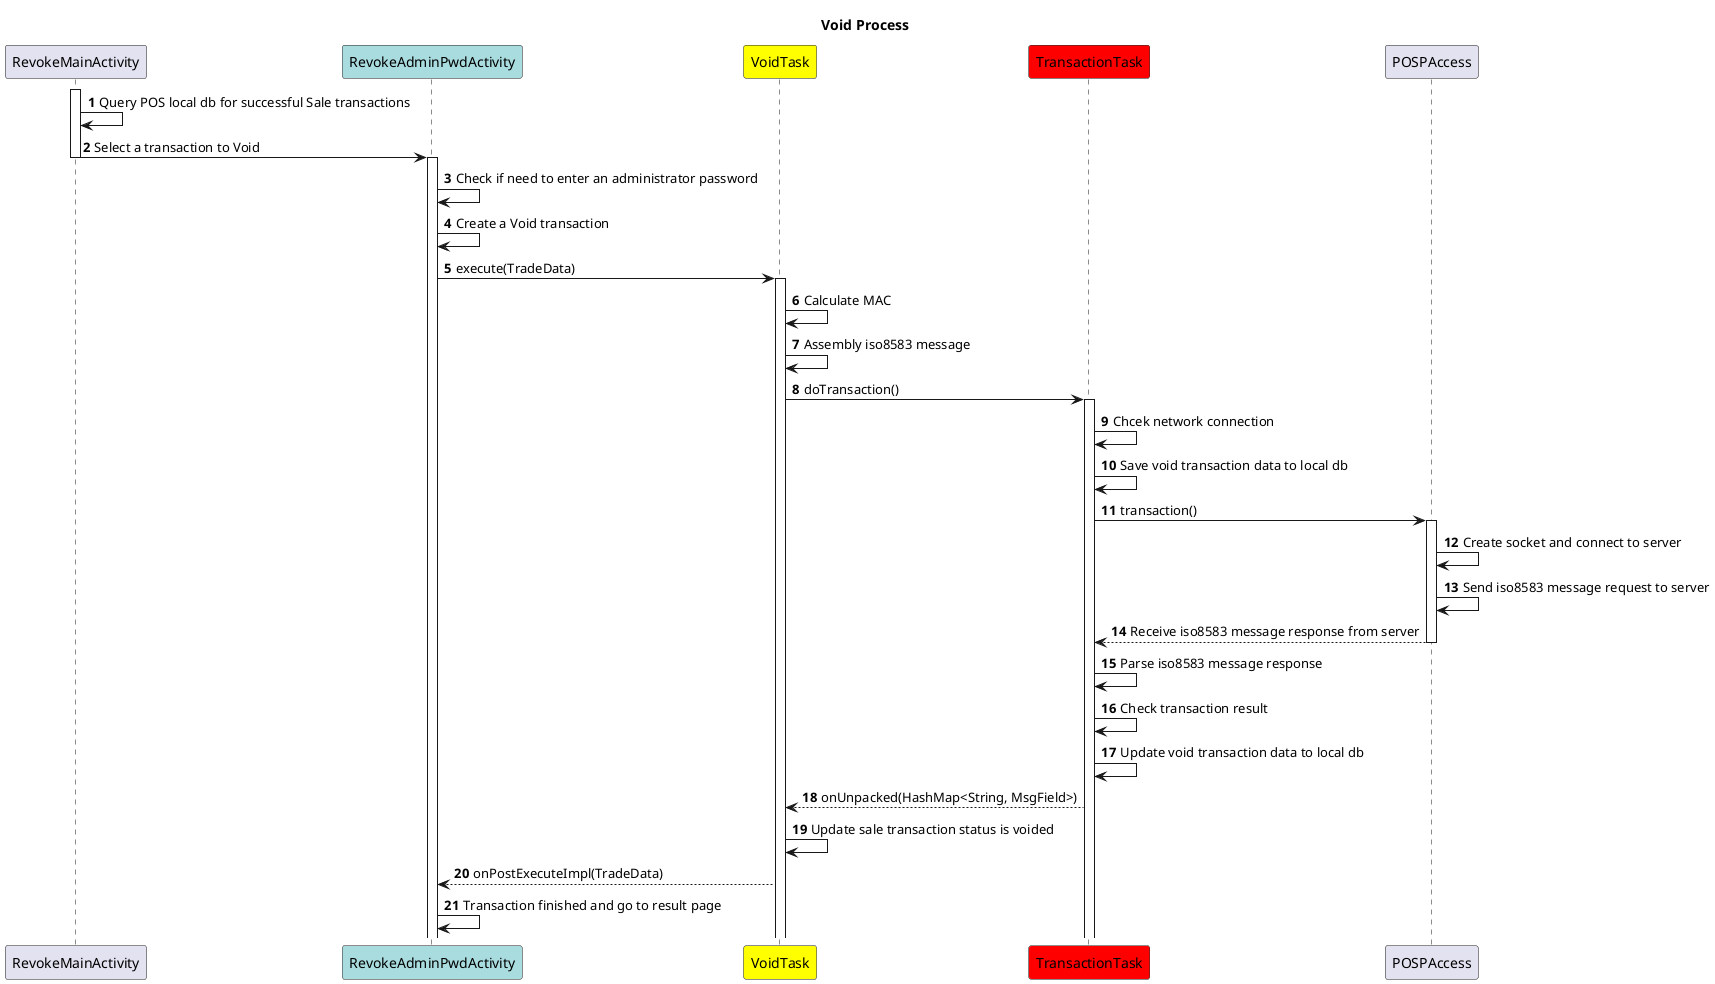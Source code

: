 @startuml

title Void Process

participant RevokeMainActivity

participant RevokeAdminPwdActivity #A9DCDF

participant VoidTask #Yellow

participant TransactionTask #RED

participant POSPAccess 

autonumber

activate RevokeMainActivity

RevokeMainActivity -> RevokeMainActivity: Query POS local db for successful Sale transactions

RevokeMainActivity -> RevokeAdminPwdActivity: Select a transaction to Void

deactivate RevokeMainActivity

activate RevokeAdminPwdActivity

RevokeAdminPwdActivity -> RevokeAdminPwdActivity: Check if need to enter an administrator password

RevokeAdminPwdActivity -> RevokeAdminPwdActivity: Create a Void transaction

RevokeAdminPwdActivity -> VoidTask: execute(TradeData)

activate VoidTask

VoidTask -> VoidTask: Calculate MAC

VoidTask -> VoidTask: Assembly iso8583 message

VoidTask -> TransactionTask: doTransaction()

activate TransactionTask

TransactionTask -> TransactionTask: Chcek network connection

TransactionTask -> TransactionTask: Save void transaction data to local db

TransactionTask -> POSPAccess: transaction()

activate POSPAccess

POSPAccess -> POSPAccess: Create socket and connect to server

POSPAccess -> POSPAccess: Send iso8583 message request to server

POSPAccess --> TransactionTask: Receive iso8583 message response from server

deactivate POSPAccess

TransactionTask -> TransactionTask: Parse iso8583 message response

TransactionTask -> TransactionTask: Check transaction result

TransactionTask -> TransactionTask: Update void transaction data to local db

TransactionTask --> VoidTask: onUnpacked(HashMap<String, MsgField>)

VoidTask -> VoidTask: Update sale transaction status is voided

VoidTask --> RevokeAdminPwdActivity: onPostExecuteImpl(TradeData)

RevokeAdminPwdActivity -> RevokeAdminPwdActivity: Transaction finished and go to result page

